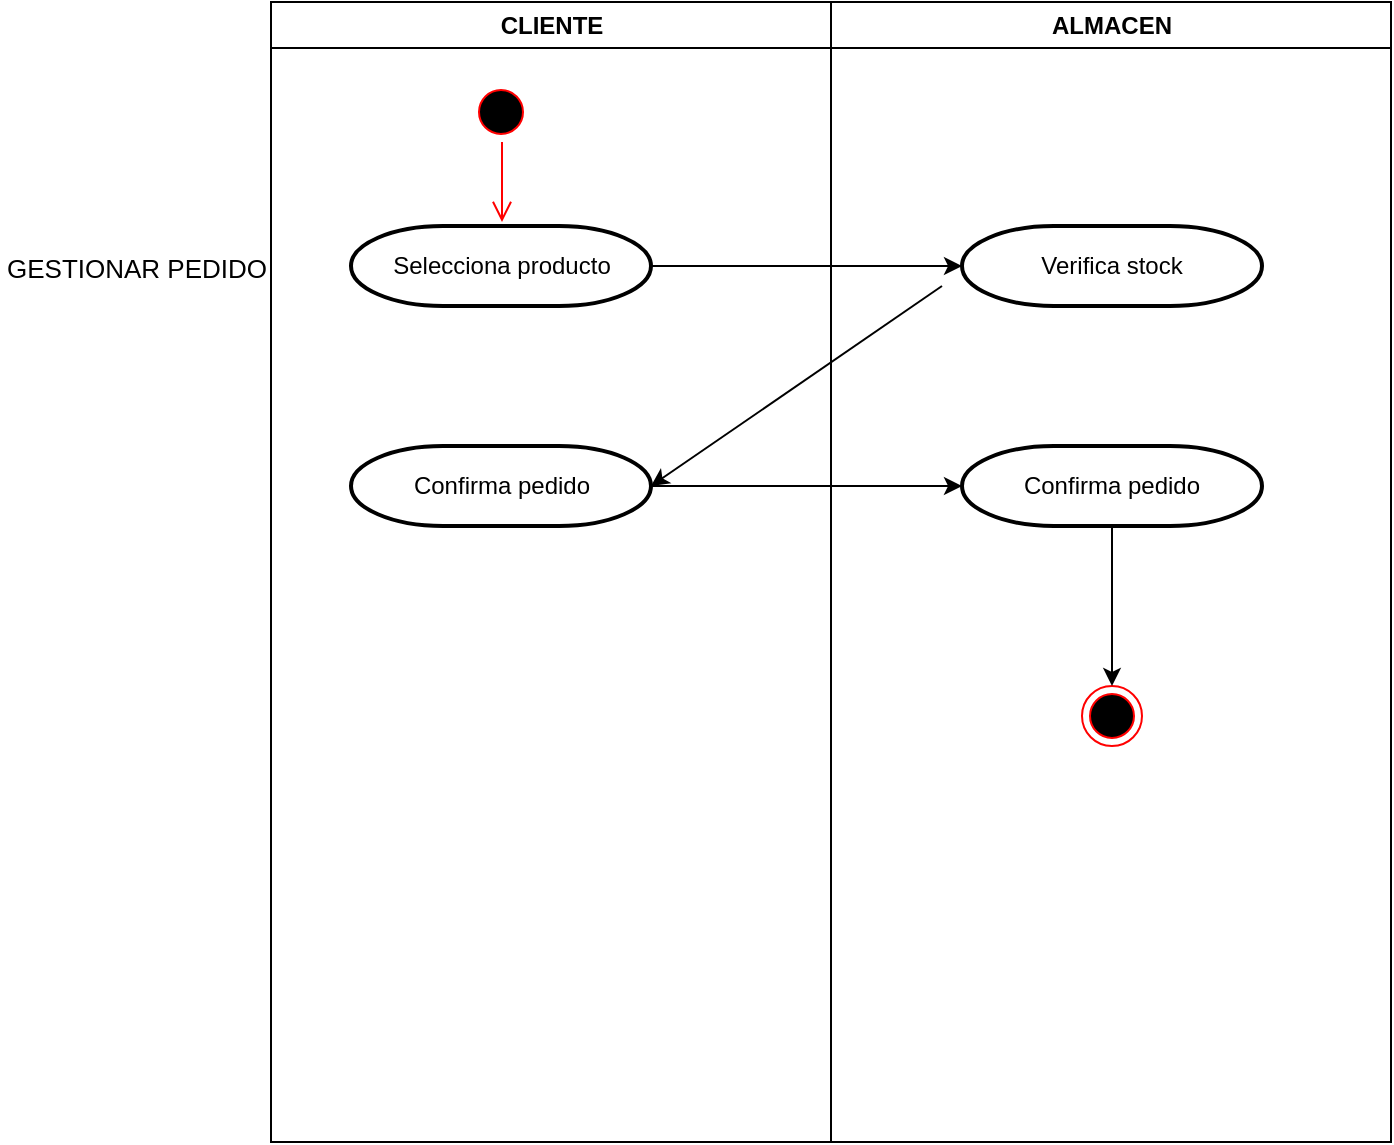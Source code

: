 <mxfile version="24.7.6">
  <diagram name="Page-1" id="e7e014a7-5840-1c2e-5031-d8a46d1fe8dd">
    <mxGraphModel dx="880" dy="512" grid="1" gridSize="10" guides="1" tooltips="1" connect="1" arrows="1" fold="1" page="1" pageScale="1" pageWidth="1169" pageHeight="826" background="none" math="0" shadow="0">
      <root>
        <mxCell id="0" />
        <mxCell id="1" parent="0" />
        <mxCell id="2" value="CLIENTE" style="swimlane;whiteSpace=wrap;startSize=23;" parent="1" vertex="1">
          <mxGeometry x="164.5" y="128" width="280" height="570" as="geometry" />
        </mxCell>
        <mxCell id="5" value="" style="ellipse;shape=startState;fillColor=#000000;strokeColor=#ff0000;" parent="2" vertex="1">
          <mxGeometry x="100" y="40" width="30" height="30" as="geometry" />
        </mxCell>
        <mxCell id="6" value="" style="edgeStyle=elbowEdgeStyle;elbow=horizontal;verticalAlign=bottom;endArrow=open;endSize=8;strokeColor=#FF0000;endFill=1;rounded=0" parent="2" source="5" edge="1">
          <mxGeometry x="100" y="40" as="geometry">
            <mxPoint x="115.5" y="110" as="targetPoint" />
          </mxGeometry>
        </mxCell>
        <mxCell id="GLRKMn68qCk0zSHGL9mv-42" value="Selecciona producto" style="strokeWidth=2;html=1;shape=mxgraph.flowchart.terminator;whiteSpace=wrap;" vertex="1" parent="2">
          <mxGeometry x="40" y="112" width="150" height="40" as="geometry" />
        </mxCell>
        <mxCell id="GLRKMn68qCk0zSHGL9mv-48" value="Confirma pedido" style="strokeWidth=2;html=1;shape=mxgraph.flowchart.terminator;whiteSpace=wrap;" vertex="1" parent="2">
          <mxGeometry x="40" y="222" width="150" height="40" as="geometry" />
        </mxCell>
        <mxCell id="3" value="ALMACEN" style="swimlane;whiteSpace=wrap" parent="1" vertex="1">
          <mxGeometry x="444.5" y="128" width="280" height="570" as="geometry" />
        </mxCell>
        <mxCell id="38" value="" style="ellipse;shape=endState;fillColor=#000000;strokeColor=#ff0000" parent="3" vertex="1">
          <mxGeometry x="125.5" y="342" width="30" height="30" as="geometry" />
        </mxCell>
        <mxCell id="GLRKMn68qCk0zSHGL9mv-45" value="Verifica stock" style="strokeWidth=2;html=1;shape=mxgraph.flowchart.terminator;whiteSpace=wrap;" vertex="1" parent="3">
          <mxGeometry x="65.5" y="112" width="150" height="40" as="geometry" />
        </mxCell>
        <mxCell id="GLRKMn68qCk0zSHGL9mv-54" style="edgeStyle=orthogonalEdgeStyle;rounded=0;orthogonalLoop=1;jettySize=auto;html=1;" edge="1" parent="3" source="GLRKMn68qCk0zSHGL9mv-49" target="38">
          <mxGeometry relative="1" as="geometry" />
        </mxCell>
        <mxCell id="GLRKMn68qCk0zSHGL9mv-49" value="Confirma pedido" style="strokeWidth=2;html=1;shape=mxgraph.flowchart.terminator;whiteSpace=wrap;" vertex="1" parent="3">
          <mxGeometry x="65.5" y="222" width="150" height="40" as="geometry" />
        </mxCell>
        <mxCell id="GLRKMn68qCk0zSHGL9mv-43" value="" style="html=1;overflow=block;blockSpacing=1;whiteSpace=wrap;shape=image;fontSize=13;spacing=0;strokeColor=none;strokeOpacity=100;rounded=1;absoluteArcSize=1;arcSize=12;strokeWidth=0;image=https://images.lucid.app/images/fa8e6075-e88b-4422-9192-2d6f32c575b4/content;imageAspect=0;lucidId=6BeSeH99jEg4;" vertex="1" parent="1">
          <mxGeometry x="29.5" y="160" width="131" height="86" as="geometry" />
        </mxCell>
        <mxCell id="GLRKMn68qCk0zSHGL9mv-44" value="GESTIONAR PEDIDO" style="html=1;overflow=block;blockSpacing=1;whiteSpace=wrap;fontSize=13;fontColor=default;align=center;spacing=0;strokeColor=#unset;fillOpacity=0;rounded=1;absoluteArcSize=1;arcSize=12;fillColor=#ffffff;strokeWidth=NaN;lucidId=6BeSlnCFW9wQ;" vertex="1" parent="1">
          <mxGeometry x="29.5" y="246" width="135" height="30" as="geometry" />
        </mxCell>
        <mxCell id="GLRKMn68qCk0zSHGL9mv-47" style="edgeStyle=orthogonalEdgeStyle;rounded=0;orthogonalLoop=1;jettySize=auto;html=1;" edge="1" parent="1" source="GLRKMn68qCk0zSHGL9mv-42" target="GLRKMn68qCk0zSHGL9mv-45">
          <mxGeometry relative="1" as="geometry" />
        </mxCell>
        <mxCell id="GLRKMn68qCk0zSHGL9mv-50" style="rounded=0;orthogonalLoop=1;jettySize=auto;html=1;entryX=1;entryY=0.5;entryDx=0;entryDy=0;entryPerimeter=0;" edge="1" parent="1" target="GLRKMn68qCk0zSHGL9mv-48">
          <mxGeometry relative="1" as="geometry">
            <mxPoint x="500" y="270" as="sourcePoint" />
          </mxGeometry>
        </mxCell>
        <mxCell id="GLRKMn68qCk0zSHGL9mv-52" style="edgeStyle=orthogonalEdgeStyle;rounded=0;orthogonalLoop=1;jettySize=auto;html=1;entryX=0;entryY=0.5;entryDx=0;entryDy=0;entryPerimeter=0;" edge="1" parent="1" source="GLRKMn68qCk0zSHGL9mv-48" target="GLRKMn68qCk0zSHGL9mv-49">
          <mxGeometry relative="1" as="geometry" />
        </mxCell>
      </root>
    </mxGraphModel>
  </diagram>
</mxfile>
